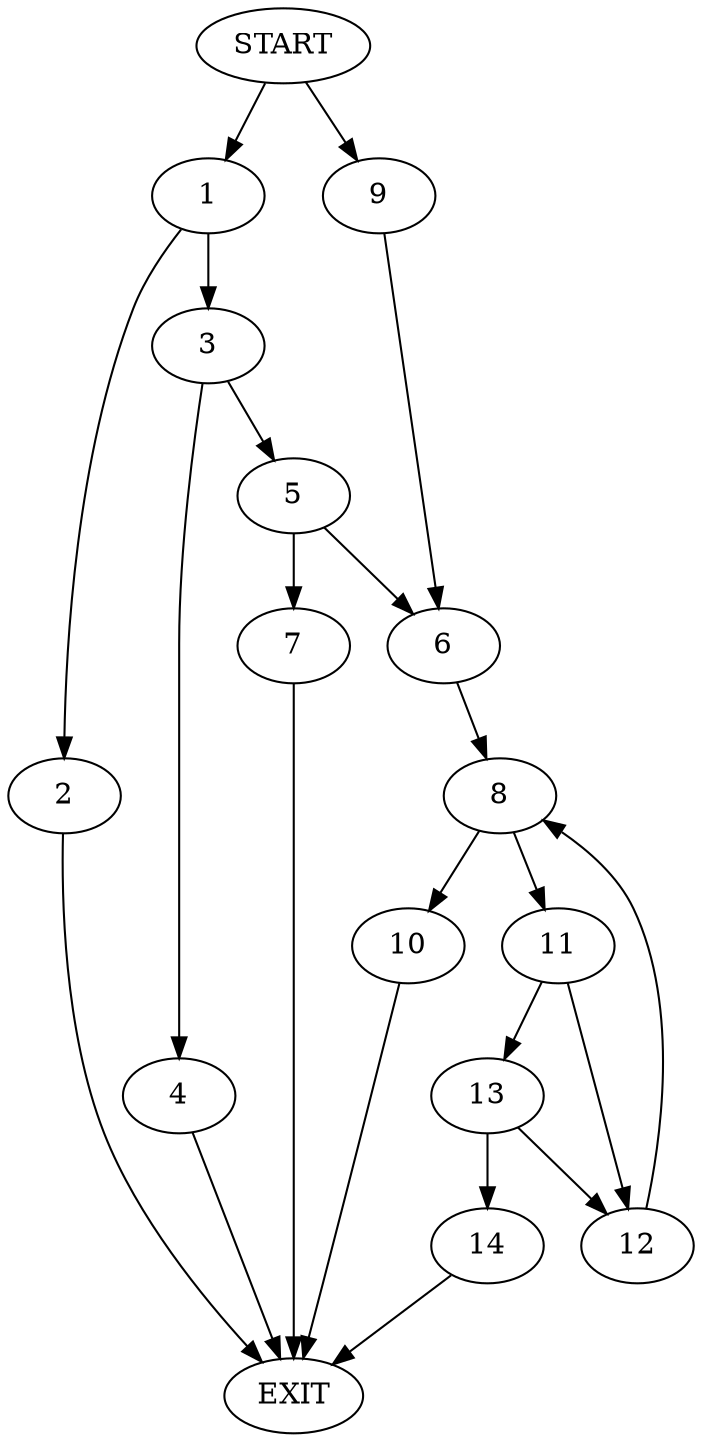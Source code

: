 digraph {
0 [label="START"]
15 [label="EXIT"]
0 -> 1
1 -> 2
1 -> 3
3 -> 4
3 -> 5
2 -> 15
5 -> 6
5 -> 7
4 -> 15
6 -> 8
7 -> 15
0 -> 9
9 -> 6
8 -> 10
8 -> 11
10 -> 15
11 -> 12
11 -> 13
13 -> 12
13 -> 14
12 -> 8
14 -> 15
}
